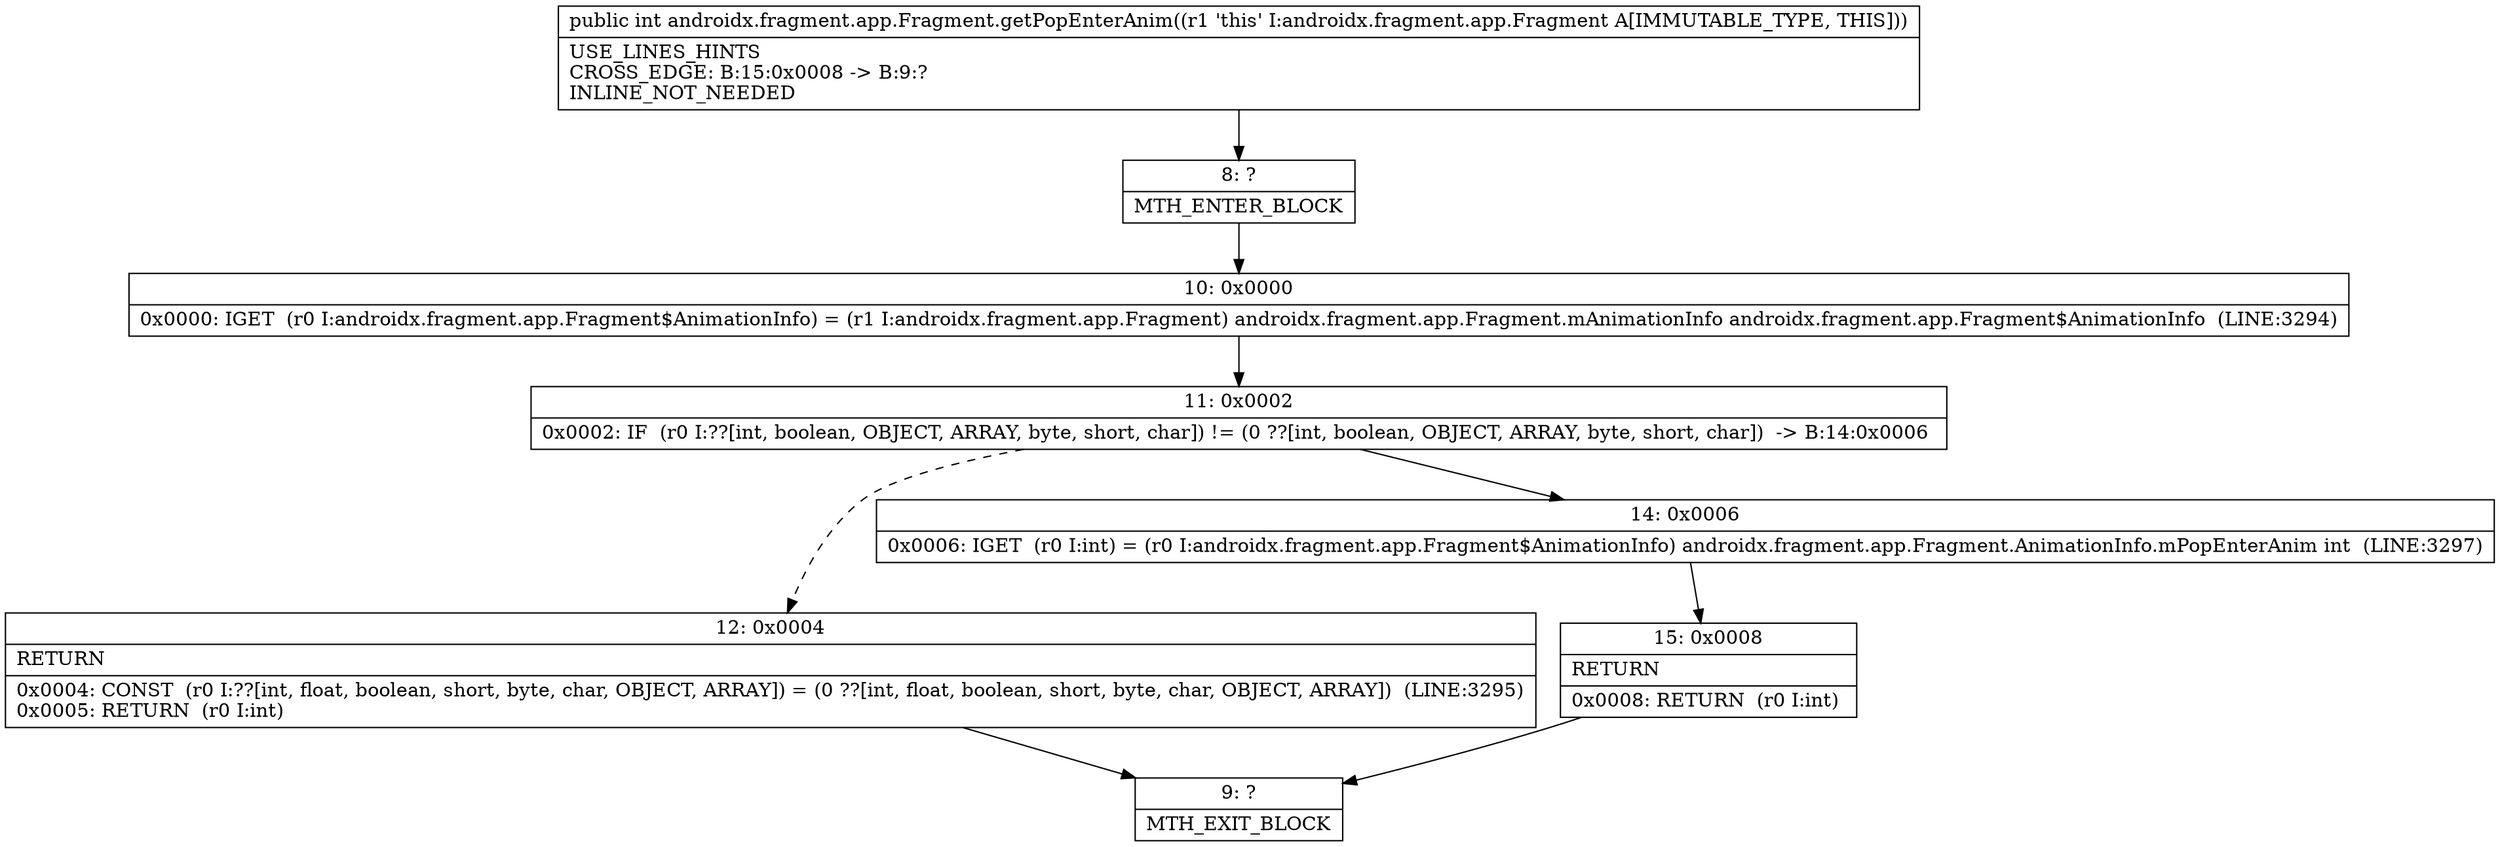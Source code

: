 digraph "CFG forandroidx.fragment.app.Fragment.getPopEnterAnim()I" {
Node_8 [shape=record,label="{8\:\ ?|MTH_ENTER_BLOCK\l}"];
Node_10 [shape=record,label="{10\:\ 0x0000|0x0000: IGET  (r0 I:androidx.fragment.app.Fragment$AnimationInfo) = (r1 I:androidx.fragment.app.Fragment) androidx.fragment.app.Fragment.mAnimationInfo androidx.fragment.app.Fragment$AnimationInfo  (LINE:3294)\l}"];
Node_11 [shape=record,label="{11\:\ 0x0002|0x0002: IF  (r0 I:??[int, boolean, OBJECT, ARRAY, byte, short, char]) != (0 ??[int, boolean, OBJECT, ARRAY, byte, short, char])  \-\> B:14:0x0006 \l}"];
Node_12 [shape=record,label="{12\:\ 0x0004|RETURN\l|0x0004: CONST  (r0 I:??[int, float, boolean, short, byte, char, OBJECT, ARRAY]) = (0 ??[int, float, boolean, short, byte, char, OBJECT, ARRAY])  (LINE:3295)\l0x0005: RETURN  (r0 I:int) \l}"];
Node_9 [shape=record,label="{9\:\ ?|MTH_EXIT_BLOCK\l}"];
Node_14 [shape=record,label="{14\:\ 0x0006|0x0006: IGET  (r0 I:int) = (r0 I:androidx.fragment.app.Fragment$AnimationInfo) androidx.fragment.app.Fragment.AnimationInfo.mPopEnterAnim int  (LINE:3297)\l}"];
Node_15 [shape=record,label="{15\:\ 0x0008|RETURN\l|0x0008: RETURN  (r0 I:int) \l}"];
MethodNode[shape=record,label="{public int androidx.fragment.app.Fragment.getPopEnterAnim((r1 'this' I:androidx.fragment.app.Fragment A[IMMUTABLE_TYPE, THIS]))  | USE_LINES_HINTS\lCROSS_EDGE: B:15:0x0008 \-\> B:9:?\lINLINE_NOT_NEEDED\l}"];
MethodNode -> Node_8;Node_8 -> Node_10;
Node_10 -> Node_11;
Node_11 -> Node_12[style=dashed];
Node_11 -> Node_14;
Node_12 -> Node_9;
Node_14 -> Node_15;
Node_15 -> Node_9;
}

